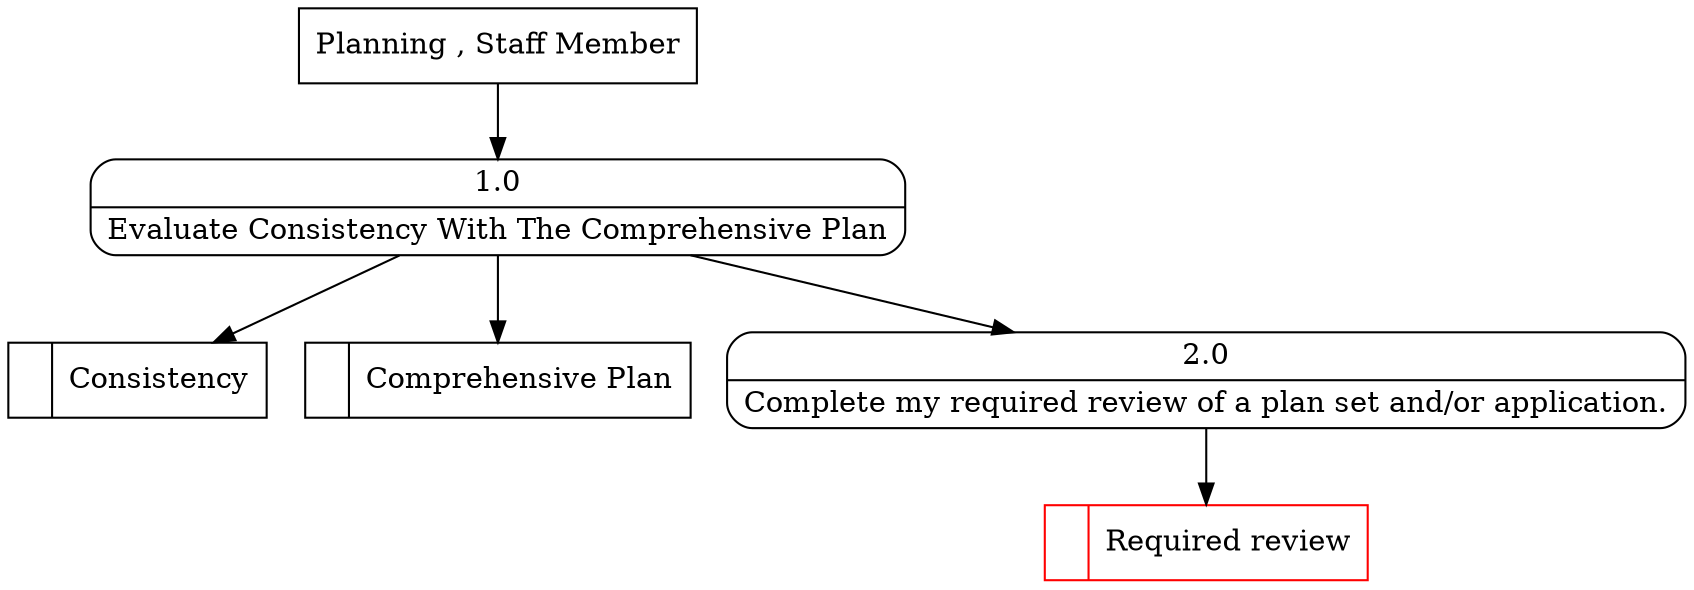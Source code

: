 digraph dfd2{ 
node[shape=record]
200 [label="<f0>  |<f1> Consistency " ];
201 [label="<f0>  |<f1> Comprehensive Plan " ];
202 [label="Planning , Staff Member" shape=box];
203 [label="{<f0> 1.0|<f1> Evaluate Consistency With The Comprehensive Plan }" shape=Mrecord];
2 [label="{<f0> 2.0|<f1> Complete my required review of a plan set and/or application. }" shape=Mrecord];
203 -> 2
1001 [label="<f0>  |<f1> Required review " color=red];
2 -> 1001
202 -> 203
203 -> 200
203 -> 201
}
